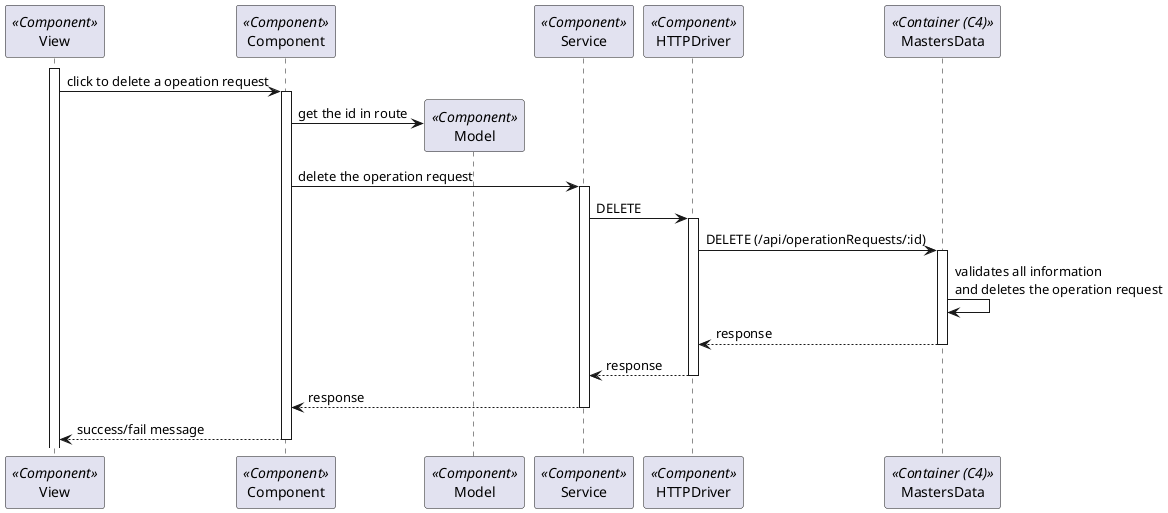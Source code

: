 ```plantuml
@startuml Process_View
participant View as View <<Component>>
participant Component as Component <<Component>>
participant Model as Model <<Component>>
participant Service as Service <<Component>>
participant HTTPDriver as HTTPDriver <<Component>>
participant MastersData as BE <<Container (C4)>>

activate View
View -> Component: click to delete a opeation request
activate Component
Component -> Model**: get the id in route
Component -> Service: delete the operation request
activate Service
Service -> HTTPDriver: DELETE
activate HTTPDriver
HTTPDriver -> BE: DELETE (/api/operationRequests/:id)
activate BE
BE -> BE: validates all information\nand deletes the operation request
return response
return response
return response
return success/fail message

@enduml
```